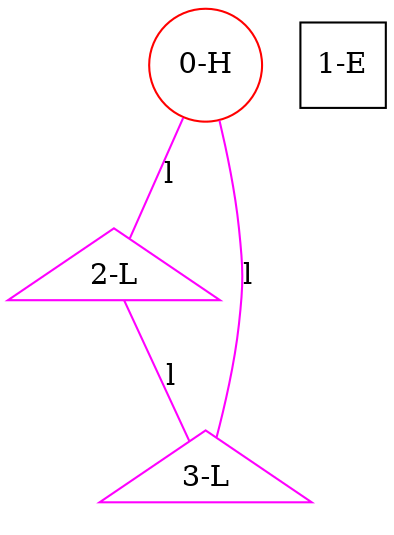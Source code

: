 graph ProteinGraph {
    0 [label="0-H" shape=circle color=red];
    1 [label="1-E" shape=square color=black];
    2 [label="2-L" shape=triangle color=magenta];
    3 [label="3-L" shape=triangle color=magenta];
    0 -- 2 [label="l" color=magenta];
    0 -- 3 [label="l" color=magenta];
    2 -- 3 [label="l" color=magenta];
}
